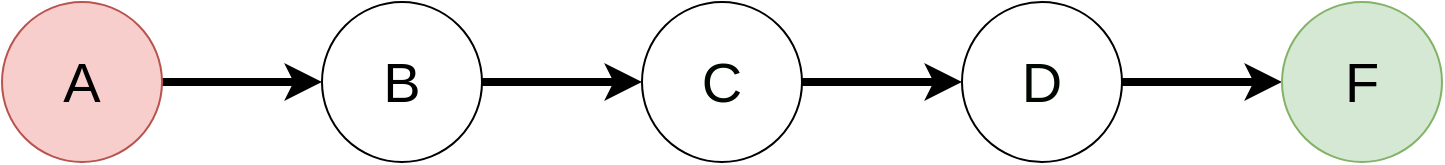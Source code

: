 <mxfile version="17.1.3" type="github">
  <diagram id="hlZW-n_YRmIpcA5hNF0s" name="Page-1">
    <mxGraphModel dx="1422" dy="760" grid="1" gridSize="10" guides="1" tooltips="1" connect="1" arrows="1" fold="1" page="1" pageScale="1" pageWidth="850" pageHeight="1100" math="0" shadow="0">
      <root>
        <mxCell id="0" />
        <mxCell id="1" parent="0" />
        <mxCell id="qWg62JYOaORNnU5g6FTK-3" value="" style="edgeStyle=orthogonalEdgeStyle;rounded=0;orthogonalLoop=1;jettySize=auto;html=1;fontSize=28;fontColor=#1A9C1A;strokeWidth=4;" edge="1" parent="1" source="qWg62JYOaORNnU5g6FTK-1" target="qWg62JYOaORNnU5g6FTK-2">
          <mxGeometry relative="1" as="geometry" />
        </mxCell>
        <mxCell id="qWg62JYOaORNnU5g6FTK-1" value="A" style="ellipse;whiteSpace=wrap;html=1;aspect=fixed;rounded=0;shadow=0;glass=0;sketch=0;fontSize=28;fillColor=#f8cecc;strokeColor=#b85450;" vertex="1" parent="1">
          <mxGeometry x="65" y="200" width="80" height="80" as="geometry" />
        </mxCell>
        <mxCell id="qWg62JYOaORNnU5g6FTK-5" value="" style="edgeStyle=orthogonalEdgeStyle;rounded=0;orthogonalLoop=1;jettySize=auto;html=1;fontSize=28;fontColor=#1A9C1A;strokeWidth=4;" edge="1" parent="1" source="qWg62JYOaORNnU5g6FTK-2" target="qWg62JYOaORNnU5g6FTK-4">
          <mxGeometry relative="1" as="geometry" />
        </mxCell>
        <mxCell id="qWg62JYOaORNnU5g6FTK-2" value="&lt;font color=&quot;#000000&quot;&gt;B&lt;/font&gt;" style="ellipse;whiteSpace=wrap;html=1;aspect=fixed;rounded=0;shadow=0;glass=0;sketch=0;fontSize=28;fontColor=#1A9C1A;gradientColor=none;" vertex="1" parent="1">
          <mxGeometry x="225" y="200" width="80" height="80" as="geometry" />
        </mxCell>
        <mxCell id="qWg62JYOaORNnU5g6FTK-7" value="" style="edgeStyle=orthogonalEdgeStyle;rounded=0;orthogonalLoop=1;jettySize=auto;html=1;fontSize=28;fontColor=#1A9C1A;strokeWidth=4;" edge="1" parent="1" source="qWg62JYOaORNnU5g6FTK-4" target="qWg62JYOaORNnU5g6FTK-6">
          <mxGeometry relative="1" as="geometry" />
        </mxCell>
        <mxCell id="qWg62JYOaORNnU5g6FTK-4" value="&lt;font color=&quot;#010801&quot;&gt;&lt;span style=&quot;background-color: rgb(255 , 255 , 255)&quot;&gt;C&lt;/span&gt;&lt;/font&gt;" style="ellipse;whiteSpace=wrap;html=1;aspect=fixed;rounded=0;shadow=0;glass=0;sketch=0;fontSize=28;fontColor=#1A9C1A;gradientColor=none;" vertex="1" parent="1">
          <mxGeometry x="385" y="200" width="80" height="80" as="geometry" />
        </mxCell>
        <mxCell id="qWg62JYOaORNnU5g6FTK-9" value="" style="edgeStyle=orthogonalEdgeStyle;rounded=0;orthogonalLoop=1;jettySize=auto;html=1;fontSize=28;fontColor=#1A9C1A;strokeWidth=4;" edge="1" parent="1" source="qWg62JYOaORNnU5g6FTK-6" target="qWg62JYOaORNnU5g6FTK-8">
          <mxGeometry relative="1" as="geometry" />
        </mxCell>
        <mxCell id="qWg62JYOaORNnU5g6FTK-6" value="&lt;font color=&quot;#010801&quot;&gt;D&lt;/font&gt;" style="ellipse;whiteSpace=wrap;html=1;aspect=fixed;rounded=0;shadow=0;glass=0;sketch=0;fontSize=28;fontColor=#1A9C1A;gradientColor=none;" vertex="1" parent="1">
          <mxGeometry x="545" y="200" width="80" height="80" as="geometry" />
        </mxCell>
        <mxCell id="qWg62JYOaORNnU5g6FTK-8" value="F" style="ellipse;whiteSpace=wrap;html=1;aspect=fixed;rounded=0;shadow=0;glass=0;sketch=0;fontSize=28;fillColor=#d5e8d4;strokeColor=#82b366;" vertex="1" parent="1">
          <mxGeometry x="705" y="200" width="80" height="80" as="geometry" />
        </mxCell>
      </root>
    </mxGraphModel>
  </diagram>
</mxfile>
